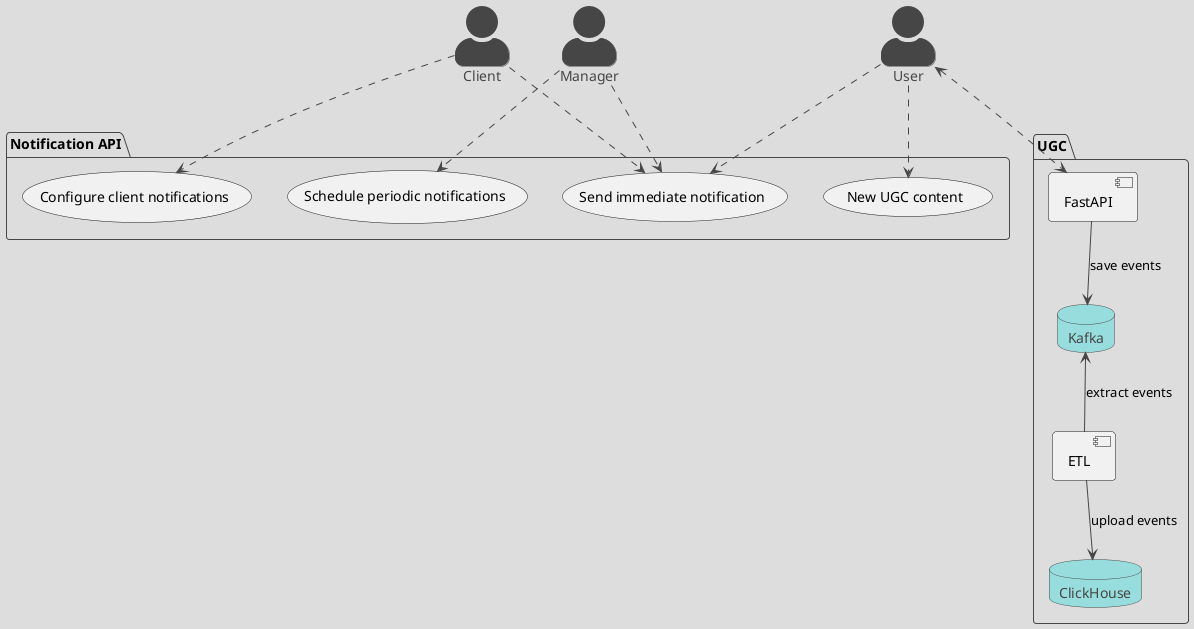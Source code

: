 @startuml

'https://plantuml.com/use-case-diagram'
skinparam actorStyle awesome
!theme toy


actor Manager
actor Client
actor User

package "Notification API" {
    "New UGC content" as (Reaction)
    "Schedule periodic notifications" as (Periodic)
    "Send immediate notification" as (Notification)
    "Configure client notifications" as (Account)

}

'''Это черновик, дальше UGC убрать и заменить на Admin Panel"
package "UGC" {
    component FastAPI as ugc_gate
    database Kafka as ugc_kafka
    component ETL as ugc_etl
    database ClickHouse as ugc_clickhouse
}


User ..> (Notification)
User ..> (Reaction)
User <..> ugc_gate

Client ..> (Notification)
Client ..> (Account)

Manager ..> (Periodic)
Manager ..> (Notification)

ugc_gate --> ugc_kafka: save events
ugc_kafka <-- ugc_etl: extract events
ugc_etl --> ugc_clickhouse: upload events

@enduml
